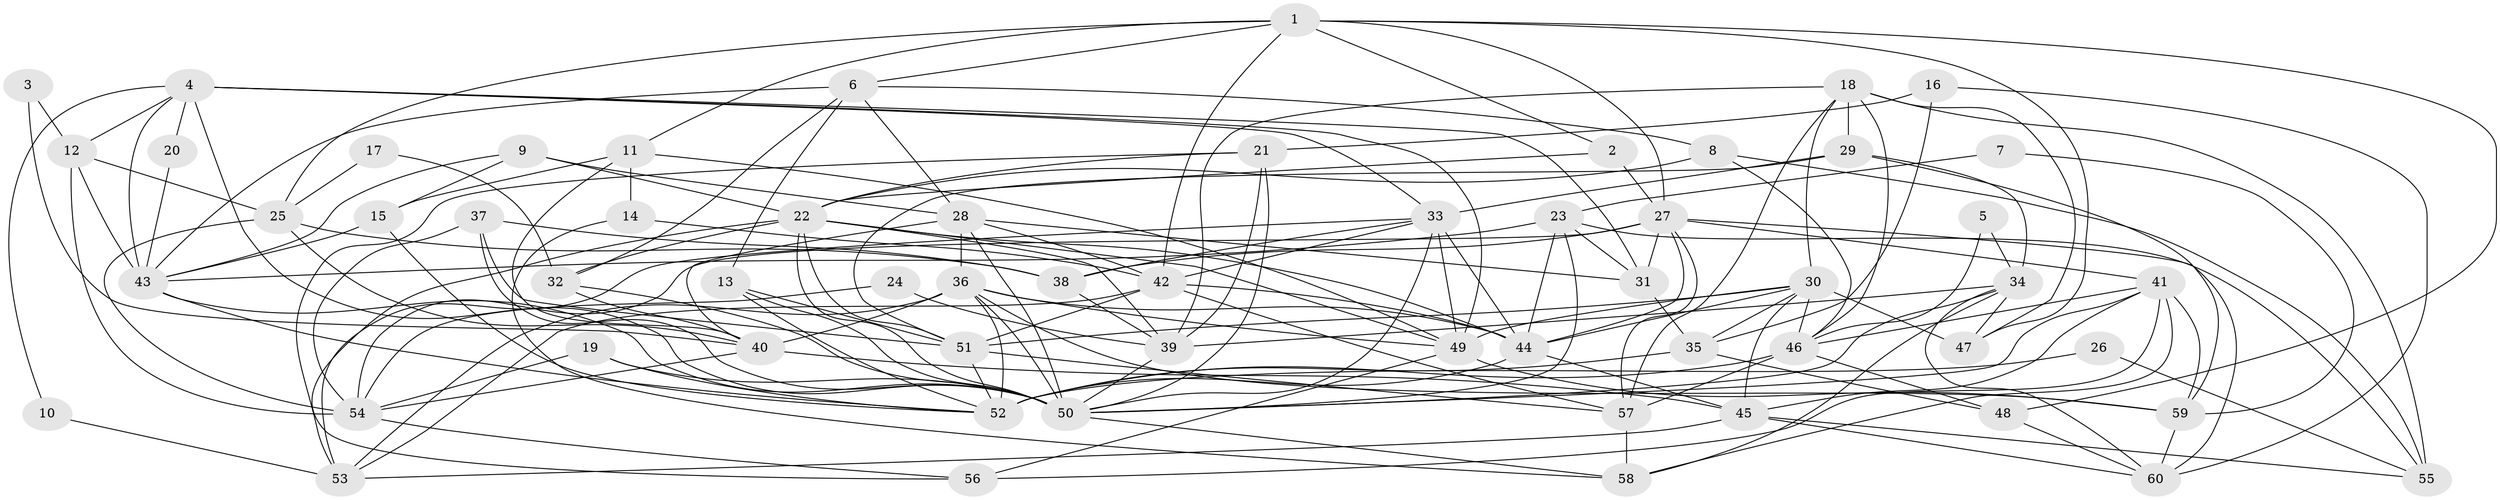 // original degree distribution, {4: 0.2689075630252101, 3: 0.2857142857142857, 5: 0.18487394957983194, 7: 0.06722689075630252, 6: 0.04201680672268908, 2: 0.13445378151260504, 8: 0.008403361344537815, 10: 0.008403361344537815}
// Generated by graph-tools (version 1.1) at 2025/50/03/09/25 03:50:13]
// undirected, 60 vertices, 173 edges
graph export_dot {
graph [start="1"]
  node [color=gray90,style=filled];
  1;
  2;
  3;
  4;
  5;
  6;
  7;
  8;
  9;
  10;
  11;
  12;
  13;
  14;
  15;
  16;
  17;
  18;
  19;
  20;
  21;
  22;
  23;
  24;
  25;
  26;
  27;
  28;
  29;
  30;
  31;
  32;
  33;
  34;
  35;
  36;
  37;
  38;
  39;
  40;
  41;
  42;
  43;
  44;
  45;
  46;
  47;
  48;
  49;
  50;
  51;
  52;
  53;
  54;
  55;
  56;
  57;
  58;
  59;
  60;
  1 -- 2 [weight=1.0];
  1 -- 6 [weight=1.0];
  1 -- 11 [weight=1.0];
  1 -- 25 [weight=1.0];
  1 -- 27 [weight=1.0];
  1 -- 42 [weight=1.0];
  1 -- 47 [weight=1.0];
  1 -- 48 [weight=1.0];
  2 -- 22 [weight=1.0];
  2 -- 27 [weight=1.0];
  3 -- 12 [weight=1.0];
  3 -- 40 [weight=1.0];
  4 -- 10 [weight=1.0];
  4 -- 12 [weight=1.0];
  4 -- 20 [weight=1.0];
  4 -- 31 [weight=1.0];
  4 -- 33 [weight=1.0];
  4 -- 43 [weight=1.0];
  4 -- 49 [weight=1.0];
  4 -- 50 [weight=1.0];
  5 -- 34 [weight=1.0];
  5 -- 46 [weight=1.0];
  6 -- 8 [weight=1.0];
  6 -- 13 [weight=1.0];
  6 -- 28 [weight=1.0];
  6 -- 32 [weight=1.0];
  6 -- 43 [weight=1.0];
  7 -- 23 [weight=1.0];
  7 -- 59 [weight=1.0];
  8 -- 22 [weight=1.0];
  8 -- 46 [weight=1.0];
  8 -- 55 [weight=1.0];
  9 -- 15 [weight=1.0];
  9 -- 22 [weight=1.0];
  9 -- 28 [weight=1.0];
  9 -- 43 [weight=1.0];
  10 -- 53 [weight=1.0];
  11 -- 14 [weight=1.0];
  11 -- 15 [weight=1.0];
  11 -- 40 [weight=1.0];
  11 -- 49 [weight=1.0];
  12 -- 25 [weight=1.0];
  12 -- 43 [weight=1.0];
  12 -- 54 [weight=1.0];
  13 -- 50 [weight=1.0];
  13 -- 51 [weight=1.0];
  13 -- 52 [weight=1.0];
  14 -- 42 [weight=1.0];
  14 -- 58 [weight=1.0];
  15 -- 43 [weight=1.0];
  15 -- 52 [weight=1.0];
  16 -- 21 [weight=1.0];
  16 -- 35 [weight=1.0];
  16 -- 60 [weight=1.0];
  17 -- 25 [weight=1.0];
  17 -- 32 [weight=1.0];
  18 -- 29 [weight=1.0];
  18 -- 30 [weight=1.0];
  18 -- 39 [weight=1.0];
  18 -- 46 [weight=1.0];
  18 -- 47 [weight=1.0];
  18 -- 55 [weight=1.0];
  18 -- 57 [weight=1.0];
  19 -- 50 [weight=1.0];
  19 -- 52 [weight=1.0];
  19 -- 54 [weight=1.0];
  20 -- 43 [weight=1.0];
  21 -- 22 [weight=1.0];
  21 -- 39 [weight=1.0];
  21 -- 50 [weight=1.0];
  21 -- 53 [weight=1.0];
  22 -- 32 [weight=1.0];
  22 -- 39 [weight=1.0];
  22 -- 44 [weight=1.0];
  22 -- 49 [weight=1.0];
  22 -- 50 [weight=1.0];
  22 -- 51 [weight=1.0];
  22 -- 56 [weight=1.0];
  23 -- 31 [weight=1.0];
  23 -- 43 [weight=1.0];
  23 -- 44 [weight=1.0];
  23 -- 50 [weight=1.0];
  23 -- 55 [weight=1.0];
  24 -- 39 [weight=1.0];
  24 -- 54 [weight=1.0];
  25 -- 38 [weight=1.0];
  25 -- 40 [weight=1.0];
  25 -- 54 [weight=1.0];
  26 -- 52 [weight=1.0];
  26 -- 55 [weight=1.0];
  27 -- 31 [weight=1.0];
  27 -- 38 [weight=1.0];
  27 -- 41 [weight=1.0];
  27 -- 44 [weight=1.0];
  27 -- 54 [weight=1.0];
  27 -- 57 [weight=1.0];
  27 -- 60 [weight=1.0];
  28 -- 31 [weight=1.0];
  28 -- 36 [weight=1.0];
  28 -- 40 [weight=1.0];
  28 -- 42 [weight=1.0];
  28 -- 50 [weight=1.0];
  29 -- 33 [weight=1.0];
  29 -- 34 [weight=1.0];
  29 -- 51 [weight=1.0];
  29 -- 59 [weight=1.0];
  30 -- 35 [weight=1.0];
  30 -- 44 [weight=1.0];
  30 -- 45 [weight=1.0];
  30 -- 46 [weight=1.0];
  30 -- 47 [weight=1.0];
  30 -- 49 [weight=1.0];
  30 -- 51 [weight=1.0];
  31 -- 35 [weight=1.0];
  32 -- 40 [weight=1.0];
  32 -- 50 [weight=1.0];
  33 -- 38 [weight=1.0];
  33 -- 42 [weight=1.0];
  33 -- 44 [weight=1.0];
  33 -- 49 [weight=1.0];
  33 -- 50 [weight=1.0];
  33 -- 53 [weight=1.0];
  34 -- 39 [weight=1.0];
  34 -- 47 [weight=1.0];
  34 -- 50 [weight=2.0];
  34 -- 58 [weight=1.0];
  34 -- 60 [weight=1.0];
  35 -- 48 [weight=1.0];
  35 -- 52 [weight=1.0];
  36 -- 40 [weight=1.0];
  36 -- 44 [weight=1.0];
  36 -- 49 [weight=1.0];
  36 -- 50 [weight=1.0];
  36 -- 52 [weight=1.0];
  36 -- 53 [weight=1.0];
  36 -- 59 [weight=1.0];
  37 -- 38 [weight=1.0];
  37 -- 50 [weight=1.0];
  37 -- 51 [weight=1.0];
  37 -- 54 [weight=1.0];
  38 -- 39 [weight=1.0];
  39 -- 50 [weight=1.0];
  40 -- 45 [weight=1.0];
  40 -- 54 [weight=1.0];
  41 -- 45 [weight=1.0];
  41 -- 46 [weight=1.0];
  41 -- 50 [weight=1.0];
  41 -- 56 [weight=1.0];
  41 -- 58 [weight=1.0];
  41 -- 59 [weight=1.0];
  42 -- 44 [weight=1.0];
  42 -- 51 [weight=2.0];
  42 -- 53 [weight=1.0];
  42 -- 57 [weight=1.0];
  43 -- 50 [weight=2.0];
  43 -- 52 [weight=1.0];
  44 -- 45 [weight=1.0];
  44 -- 52 [weight=1.0];
  45 -- 53 [weight=1.0];
  45 -- 55 [weight=1.0];
  45 -- 60 [weight=1.0];
  46 -- 48 [weight=1.0];
  46 -- 52 [weight=1.0];
  46 -- 57 [weight=2.0];
  48 -- 60 [weight=1.0];
  49 -- 56 [weight=1.0];
  49 -- 59 [weight=1.0];
  50 -- 58 [weight=1.0];
  51 -- 52 [weight=1.0];
  51 -- 57 [weight=1.0];
  54 -- 56 [weight=1.0];
  57 -- 58 [weight=1.0];
  59 -- 60 [weight=1.0];
}
